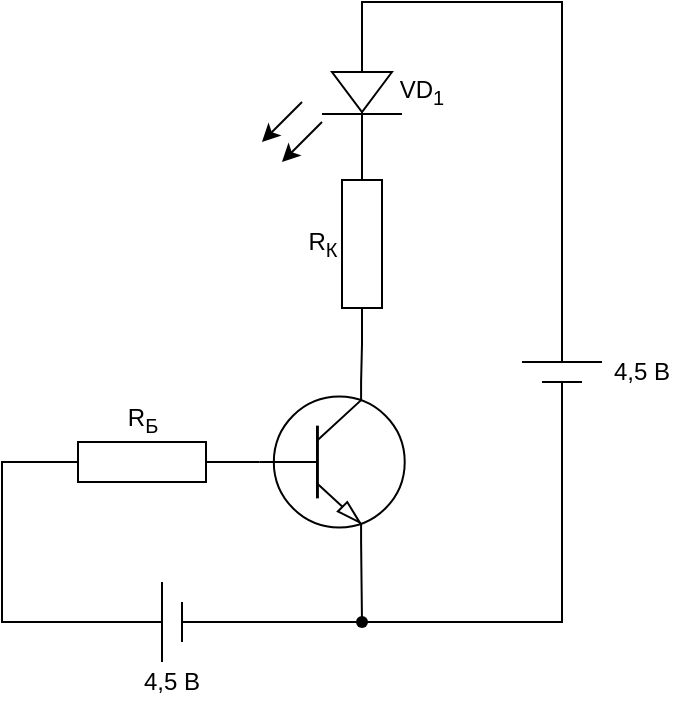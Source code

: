 <mxfile version="20.3.0" type="device"><diagram id="6TX2yNYyJL_Ek_E8Knw3" name="Page-1"><mxGraphModel dx="813" dy="494" grid="0" gridSize="10" guides="0" tooltips="1" connect="1" arrows="1" fold="1" page="1" pageScale="1" pageWidth="827" pageHeight="1169" math="0" shadow="0"><root><mxCell id="0"/><mxCell id="1" parent="0"/><mxCell id="0vgy4kDo1QnqiDO3Tnll-6" value="" style="verticalLabelPosition=bottom;shadow=0;dashed=0;align=center;html=1;verticalAlign=top;shape=mxgraph.electrical.transistors.npn_transistor_1;" parent="1" vertex="1"><mxGeometry x="360" y="320" width="90" height="80" as="geometry"/></mxCell><mxCell id="0vgy4kDo1QnqiDO3Tnll-7" value="" style="endArrow=none;html=1;rounded=0;entryX=0;entryY=0.5;entryDx=0;entryDy=0;entryPerimeter=0;exitX=1;exitY=0.5;exitDx=0;exitDy=0;exitPerimeter=0;" parent="1" source="0vgy4kDo1QnqiDO3Tnll-10" target="0vgy4kDo1QnqiDO3Tnll-6" edge="1"><mxGeometry width="50" height="50" relative="1" as="geometry"><mxPoint x="320" y="359.76" as="sourcePoint"/><mxPoint x="360" y="359.76" as="targetPoint"/></mxGeometry></mxCell><mxCell id="0vgy4kDo1QnqiDO3Tnll-9" value="" style="endArrow=none;html=1;rounded=0;entryX=0.7;entryY=1;entryDx=0;entryDy=0;entryPerimeter=0;" parent="1" target="0vgy4kDo1QnqiDO3Tnll-6" edge="1"><mxGeometry width="50" height="50" relative="1" as="geometry"><mxPoint x="330" y="440" as="sourcePoint"/><mxPoint x="429.545" y="330" as="targetPoint"/><Array as="points"><mxPoint x="420" y="440"/></Array></mxGeometry></mxCell><mxCell id="0vgy4kDo1QnqiDO3Tnll-10" value="R&lt;sub&gt;Б&lt;/sub&gt;" style="pointerEvents=1;verticalLabelPosition=top;shadow=0;dashed=0;align=center;html=1;verticalAlign=bottom;shape=mxgraph.electrical.resistors.resistor_1;horizontal=1;fixDash=0;noLabel=0;labelPosition=center;" parent="1" vertex="1"><mxGeometry x="260" y="350" width="100" height="20" as="geometry"/></mxCell><mxCell id="0vgy4kDo1QnqiDO3Tnll-12" value="" style="endArrow=none;html=1;rounded=0;entryX=0;entryY=0.5;entryDx=0;entryDy=0;entryPerimeter=0;" parent="1" target="0vgy4kDo1QnqiDO3Tnll-10" edge="1"><mxGeometry width="50" height="50" relative="1" as="geometry"><mxPoint x="320" y="440" as="sourcePoint"/><mxPoint x="240" y="300" as="targetPoint"/><Array as="points"><mxPoint x="240" y="440"/><mxPoint x="240" y="360"/></Array></mxGeometry></mxCell><mxCell id="0vgy4kDo1QnqiDO3Tnll-13" value="" style="endArrow=none;html=1;rounded=0;" parent="1" edge="1"><mxGeometry width="50" height="50" relative="1" as="geometry"><mxPoint x="320" y="420" as="sourcePoint"/><mxPoint x="320" y="460" as="targetPoint"/></mxGeometry></mxCell><mxCell id="0vgy4kDo1QnqiDO3Tnll-14" value="" style="endArrow=none;html=1;rounded=0;" parent="1" edge="1"><mxGeometry width="50" height="50" relative="1" as="geometry"><mxPoint x="330" y="430" as="sourcePoint"/><mxPoint x="330" y="450" as="targetPoint"/></mxGeometry></mxCell><mxCell id="0vgy4kDo1QnqiDO3Tnll-15" value="4,5 B" style="text;html=1;strokeColor=none;fillColor=none;align=center;verticalAlign=middle;whiteSpace=wrap;rounded=0;" parent="1" vertex="1"><mxGeometry x="300" y="460" width="50" height="20" as="geometry"/></mxCell><mxCell id="0vgy4kDo1QnqiDO3Tnll-16" value="" style="shape=waypoint;sketch=0;fillStyle=solid;size=6;pointerEvents=1;points=[];fillColor=none;resizable=0;rotatable=0;perimeter=centerPerimeter;snapToPoint=1;" parent="1" vertex="1"><mxGeometry x="400" y="420" width="40" height="40" as="geometry"/></mxCell><mxCell id="0vgy4kDo1QnqiDO3Tnll-17" value="" style="endArrow=none;html=1;rounded=0;" parent="1" target="0vgy4kDo1QnqiDO3Tnll-16" edge="1"><mxGeometry width="50" height="50" relative="1" as="geometry"><mxPoint x="520" y="320" as="sourcePoint"/><mxPoint x="499.545" y="360" as="targetPoint"/><Array as="points"><mxPoint x="520" y="440"/></Array></mxGeometry></mxCell><mxCell id="0vgy4kDo1QnqiDO3Tnll-18" value="" style="endArrow=none;html=1;rounded=0;" parent="1" edge="1"><mxGeometry width="50" height="50" relative="1" as="geometry"><mxPoint x="500" y="310" as="sourcePoint"/><mxPoint x="540" y="310" as="targetPoint"/></mxGeometry></mxCell><mxCell id="0vgy4kDo1QnqiDO3Tnll-19" value="" style="endArrow=none;html=1;rounded=0;" parent="1" edge="1"><mxGeometry width="50" height="50" relative="1" as="geometry"><mxPoint x="510" y="320" as="sourcePoint"/><mxPoint x="530" y="320" as="targetPoint"/></mxGeometry></mxCell><mxCell id="0vgy4kDo1QnqiDO3Tnll-20" value="R&lt;sub&gt;К&lt;/sub&gt;" style="pointerEvents=1;verticalLabelPosition=top;shadow=0;dashed=0;align=center;html=1;verticalAlign=middle;shape=mxgraph.electrical.resistors.resistor_1;horizontal=0;fixDash=0;noLabel=0;rotation=90;labelPosition=center;" parent="1" vertex="1"><mxGeometry x="370" y="241" width="100" height="20" as="geometry"/></mxCell><mxCell id="0vgy4kDo1QnqiDO3Tnll-21" value="" style="endArrow=none;html=1;rounded=0;entryX=0.7;entryY=0;entryDx=0;entryDy=0;entryPerimeter=0;exitX=1;exitY=0.5;exitDx=0;exitDy=0;exitPerimeter=0;" parent="1" source="0vgy4kDo1QnqiDO3Tnll-20" target="0vgy4kDo1QnqiDO3Tnll-6" edge="1"><mxGeometry width="50" height="50" relative="1" as="geometry"><mxPoint x="420" y="300" as="sourcePoint"/><mxPoint x="470" y="250" as="targetPoint"/></mxGeometry></mxCell><mxCell id="0vgy4kDo1QnqiDO3Tnll-27" value="" style="endArrow=none;html=1;rounded=0;exitX=0;exitY=0.5;exitDx=0;exitDy=0;exitPerimeter=0;" parent="1" source="0vgy4kDo1QnqiDO3Tnll-20" edge="1"><mxGeometry width="50" height="50" relative="1" as="geometry"><mxPoint x="420" y="200" as="sourcePoint"/><mxPoint x="520" y="310" as="targetPoint"/><Array as="points"><mxPoint x="420" y="130"/><mxPoint x="520" y="130"/></Array></mxGeometry></mxCell><mxCell id="2v2oJS2kXW3tUOHuIJLQ-2" value="" style="triangle;whiteSpace=wrap;html=1;rotation=90;" vertex="1" parent="1"><mxGeometry x="410" y="160" width="20" height="30" as="geometry"/></mxCell><mxCell id="2v2oJS2kXW3tUOHuIJLQ-4" value="" style="endArrow=none;html=1;rounded=0;" edge="1" parent="1"><mxGeometry width="50" height="50" relative="1" as="geometry"><mxPoint x="400" y="186" as="sourcePoint"/><mxPoint x="440" y="186" as="targetPoint"/></mxGeometry></mxCell><mxCell id="2v2oJS2kXW3tUOHuIJLQ-5" value="" style="endArrow=classic;html=1;rounded=0;" edge="1" parent="1"><mxGeometry width="50" height="50" relative="1" as="geometry"><mxPoint x="390" y="180" as="sourcePoint"/><mxPoint x="370" y="200" as="targetPoint"/></mxGeometry></mxCell><mxCell id="2v2oJS2kXW3tUOHuIJLQ-6" value="" style="endArrow=classic;html=1;rounded=0;" edge="1" parent="1"><mxGeometry width="50" height="50" relative="1" as="geometry"><mxPoint x="400" y="190" as="sourcePoint"/><mxPoint x="380" y="210" as="targetPoint"/></mxGeometry></mxCell><mxCell id="2v2oJS2kXW3tUOHuIJLQ-7" value="VD&lt;sub&gt;1&lt;/sub&gt;" style="text;html=1;strokeColor=none;fillColor=none;align=center;verticalAlign=middle;whiteSpace=wrap;rounded=0;" vertex="1" parent="1"><mxGeometry x="430" y="160" width="40" height="30" as="geometry"/></mxCell><mxCell id="2v2oJS2kXW3tUOHuIJLQ-8" value="4,5 B" style="text;html=1;strokeColor=none;fillColor=none;align=center;verticalAlign=middle;whiteSpace=wrap;rounded=0;" vertex="1" parent="1"><mxGeometry x="540" y="300" width="40" height="30" as="geometry"/></mxCell></root></mxGraphModel></diagram></mxfile>